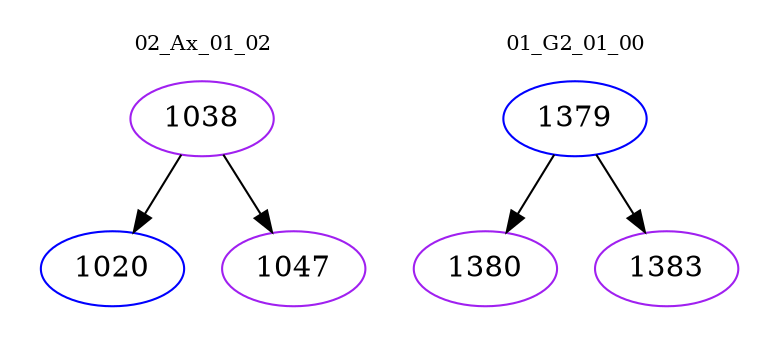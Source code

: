 digraph{
subgraph cluster_0 {
color = white
label = "02_Ax_01_02";
fontsize=10;
T0_1038 [label="1038", color="purple"]
T0_1038 -> T0_1020 [color="black"]
T0_1020 [label="1020", color="blue"]
T0_1038 -> T0_1047 [color="black"]
T0_1047 [label="1047", color="purple"]
}
subgraph cluster_1 {
color = white
label = "01_G2_01_00";
fontsize=10;
T1_1379 [label="1379", color="blue"]
T1_1379 -> T1_1380 [color="black"]
T1_1380 [label="1380", color="purple"]
T1_1379 -> T1_1383 [color="black"]
T1_1383 [label="1383", color="purple"]
}
}
